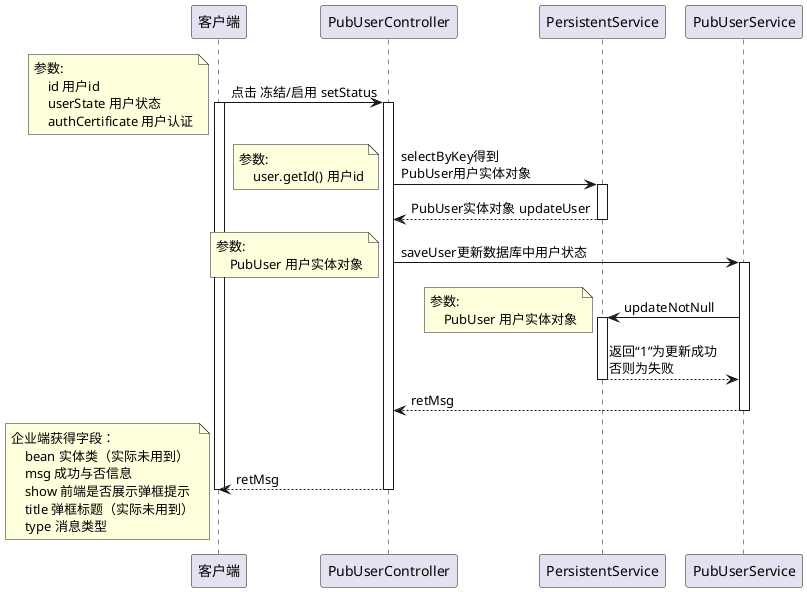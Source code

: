 @startuml

客户端 -> PubUserController: 点击 冻结/启用 setStatus
activate 客户端
activate PubUserController
note left
    参数:
        id 用户id
        userState 用户状态
        authCertificate 用户认证
end note

PubUserController -> PersistentService: selectByKey得到\nPubUser用户实体对象
note left
参数:
    user.getId() 用户id
end note
activate PersistentService
return PubUser实体对象 updateUser

PubUserController -> PubUserService: saveUser更新数据库中用户状态
activate PubUserService
note left
    参数:
        PubUser 用户实体对象
end note

PubUserService -> PersistentService: updateNotNull
note left
    参数:
        PubUser 用户实体对象
end note

activate PersistentService
return 返回“1”为更新成功\n否则为失败

return retMsg
PubUserController --> 客户端: retMsg
deactivate PubUserController
deactivate 客户端
note left
企业端获得字段：
    bean 实体类（实际未用到）
    msg 成功与否信息
    show 前端是否展示弹框提示
    title 弹框标题（实际未用到）
    type 消息类型
end note
@enduml